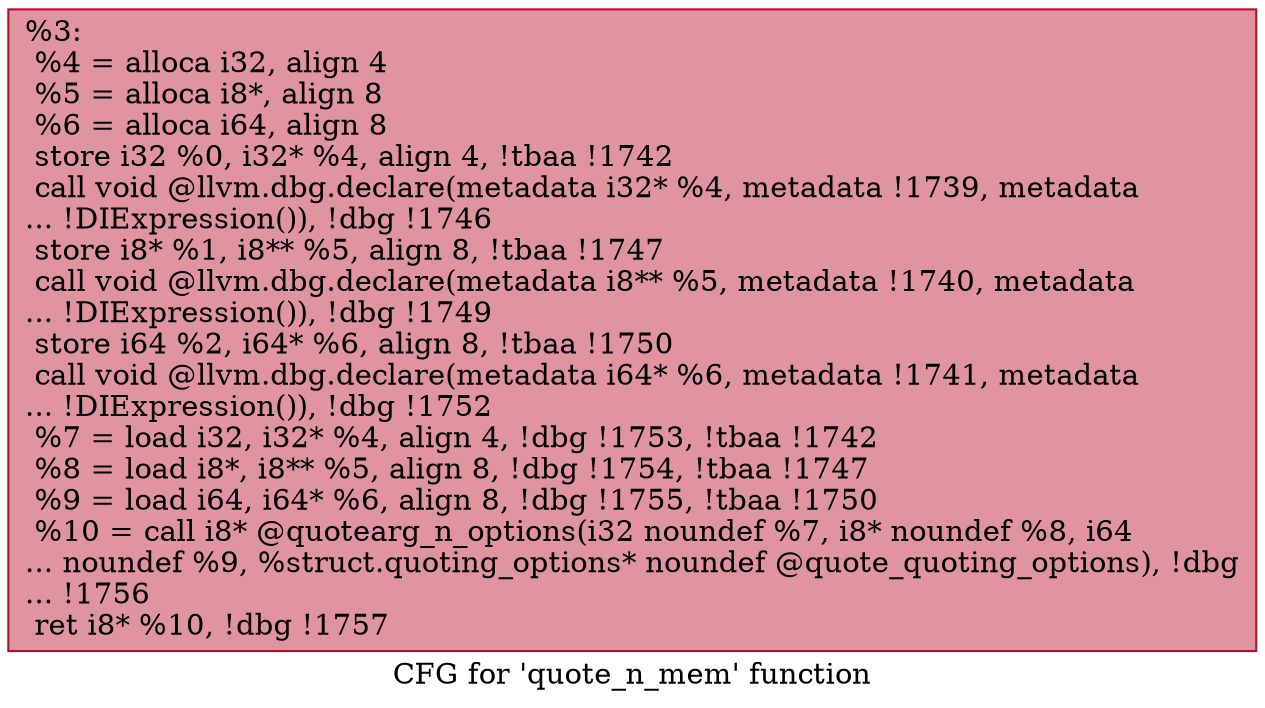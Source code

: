 digraph "CFG for 'quote_n_mem' function" {
	label="CFG for 'quote_n_mem' function";

	Node0x1aee040 [shape=record,color="#b70d28ff", style=filled, fillcolor="#b70d2870",label="{%3:\l  %4 = alloca i32, align 4\l  %5 = alloca i8*, align 8\l  %6 = alloca i64, align 8\l  store i32 %0, i32* %4, align 4, !tbaa !1742\l  call void @llvm.dbg.declare(metadata i32* %4, metadata !1739, metadata\l... !DIExpression()), !dbg !1746\l  store i8* %1, i8** %5, align 8, !tbaa !1747\l  call void @llvm.dbg.declare(metadata i8** %5, metadata !1740, metadata\l... !DIExpression()), !dbg !1749\l  store i64 %2, i64* %6, align 8, !tbaa !1750\l  call void @llvm.dbg.declare(metadata i64* %6, metadata !1741, metadata\l... !DIExpression()), !dbg !1752\l  %7 = load i32, i32* %4, align 4, !dbg !1753, !tbaa !1742\l  %8 = load i8*, i8** %5, align 8, !dbg !1754, !tbaa !1747\l  %9 = load i64, i64* %6, align 8, !dbg !1755, !tbaa !1750\l  %10 = call i8* @quotearg_n_options(i32 noundef %7, i8* noundef %8, i64\l... noundef %9, %struct.quoting_options* noundef @quote_quoting_options), !dbg\l... !1756\l  ret i8* %10, !dbg !1757\l}"];
}
